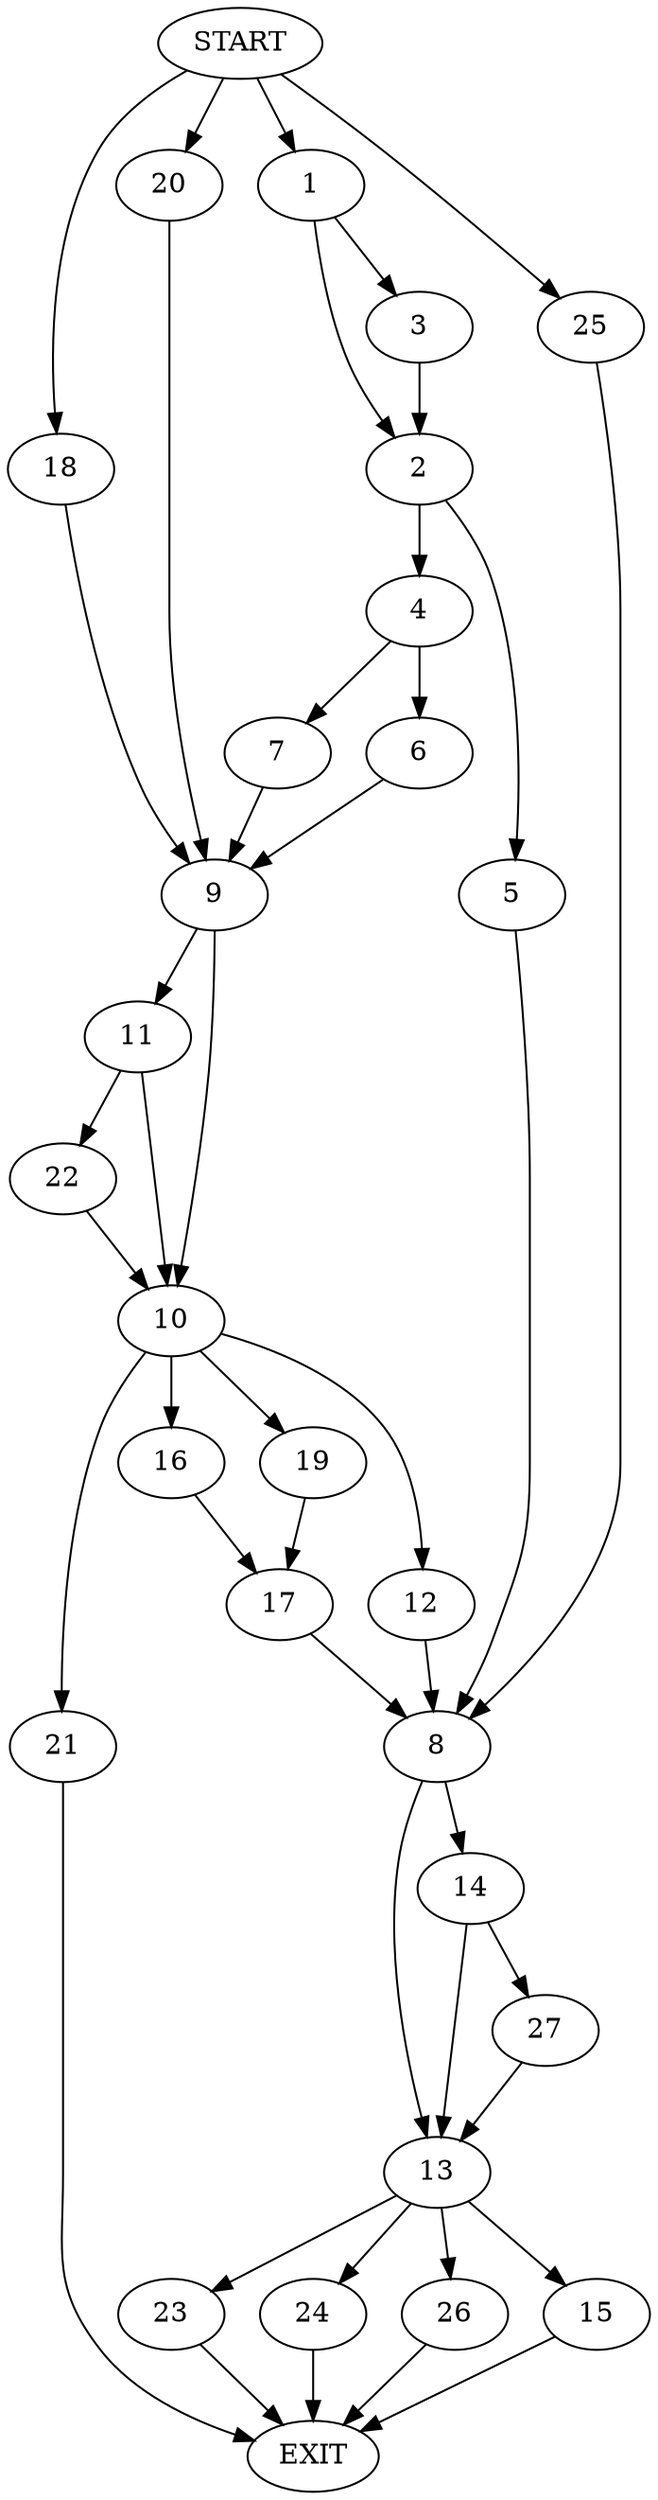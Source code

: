 digraph {
0 [label="START"]
28 [label="EXIT"]
0 -> 1
1 -> 2
1 -> 3
2 -> 4
2 -> 5
3 -> 2
4 -> 6
4 -> 7
5 -> 8
6 -> 9
7 -> 9
9 -> 10
9 -> 11
12 -> 8
8 -> 13
8 -> 14
15 -> 28
16 -> 17
17 -> 8
0 -> 18
18 -> 9
19 -> 17
0 -> 20
20 -> 9
21 -> 28
10 -> 16
10 -> 12
10 -> 19
10 -> 21
11 -> 22
11 -> 10
22 -> 10
23 -> 28
24 -> 28
0 -> 25
25 -> 8
26 -> 28
14 -> 13
14 -> 27
13 -> 26
13 -> 23
13 -> 15
13 -> 24
27 -> 13
}
